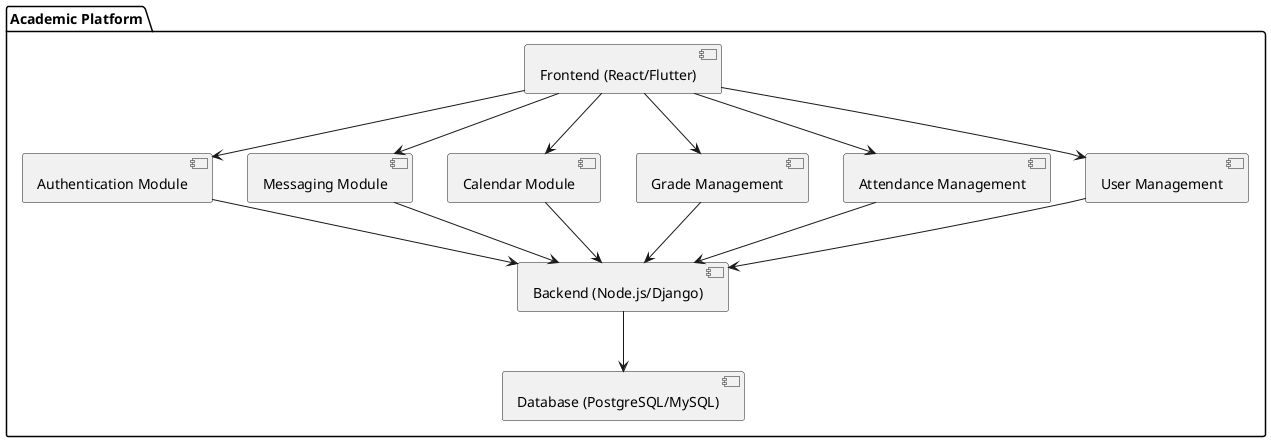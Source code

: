 @startuml

package "Academic Platform" {
  [Authentication Module]
  [Messaging Module]
  [Calendar Module]
  [Grade Management]
  [Attendance Management]
  [User Management]
  [Frontend (React/Flutter)]
  [Backend (Node.js/Django)]
  [Database (PostgreSQL/MySQL)]
}

[Authentication Module] --> [Backend (Node.js/Django)]
[Messaging Module] --> [Backend (Node.js/Django)]
[Calendar Module] --> [Backend (Node.js/Django)]
[Grade Management] --> [Backend (Node.js/Django)]
[Attendance Management] --> [Backend (Node.js/Django)]
[User Management] --> [Backend (Node.js/Django)]

[Backend (Node.js/Django)] --> [Database (PostgreSQL/MySQL)]
[Frontend (React/Flutter)] --> [Authentication Module]
[Frontend (React/Flutter)] --> [Messaging Module]
[Frontend (React/Flutter)] --> [Calendar Module]
[Frontend (React/Flutter)] --> [Grade Management]
[Frontend (React/Flutter)] --> [Attendance Management]
[Frontend (React/Flutter)] --> [User Management]

@enduml
